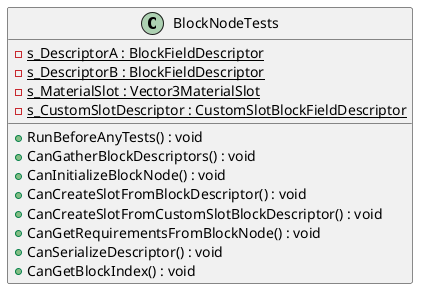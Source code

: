 @startuml
class BlockNodeTests {
    {static} - s_DescriptorA : BlockFieldDescriptor
    {static} - s_DescriptorB : BlockFieldDescriptor
    {static} - s_MaterialSlot : Vector3MaterialSlot
    {static} - s_CustomSlotDescriptor : CustomSlotBlockFieldDescriptor
    + RunBeforeAnyTests() : void
    + CanGatherBlockDescriptors() : void
    + CanInitializeBlockNode() : void
    + CanCreateSlotFromBlockDescriptor() : void
    + CanCreateSlotFromCustomSlotBlockDescriptor() : void
    + CanGetRequirementsFromBlockNode() : void
    + CanSerializeDescriptor() : void
    + CanGetBlockIndex() : void
}
@enduml
